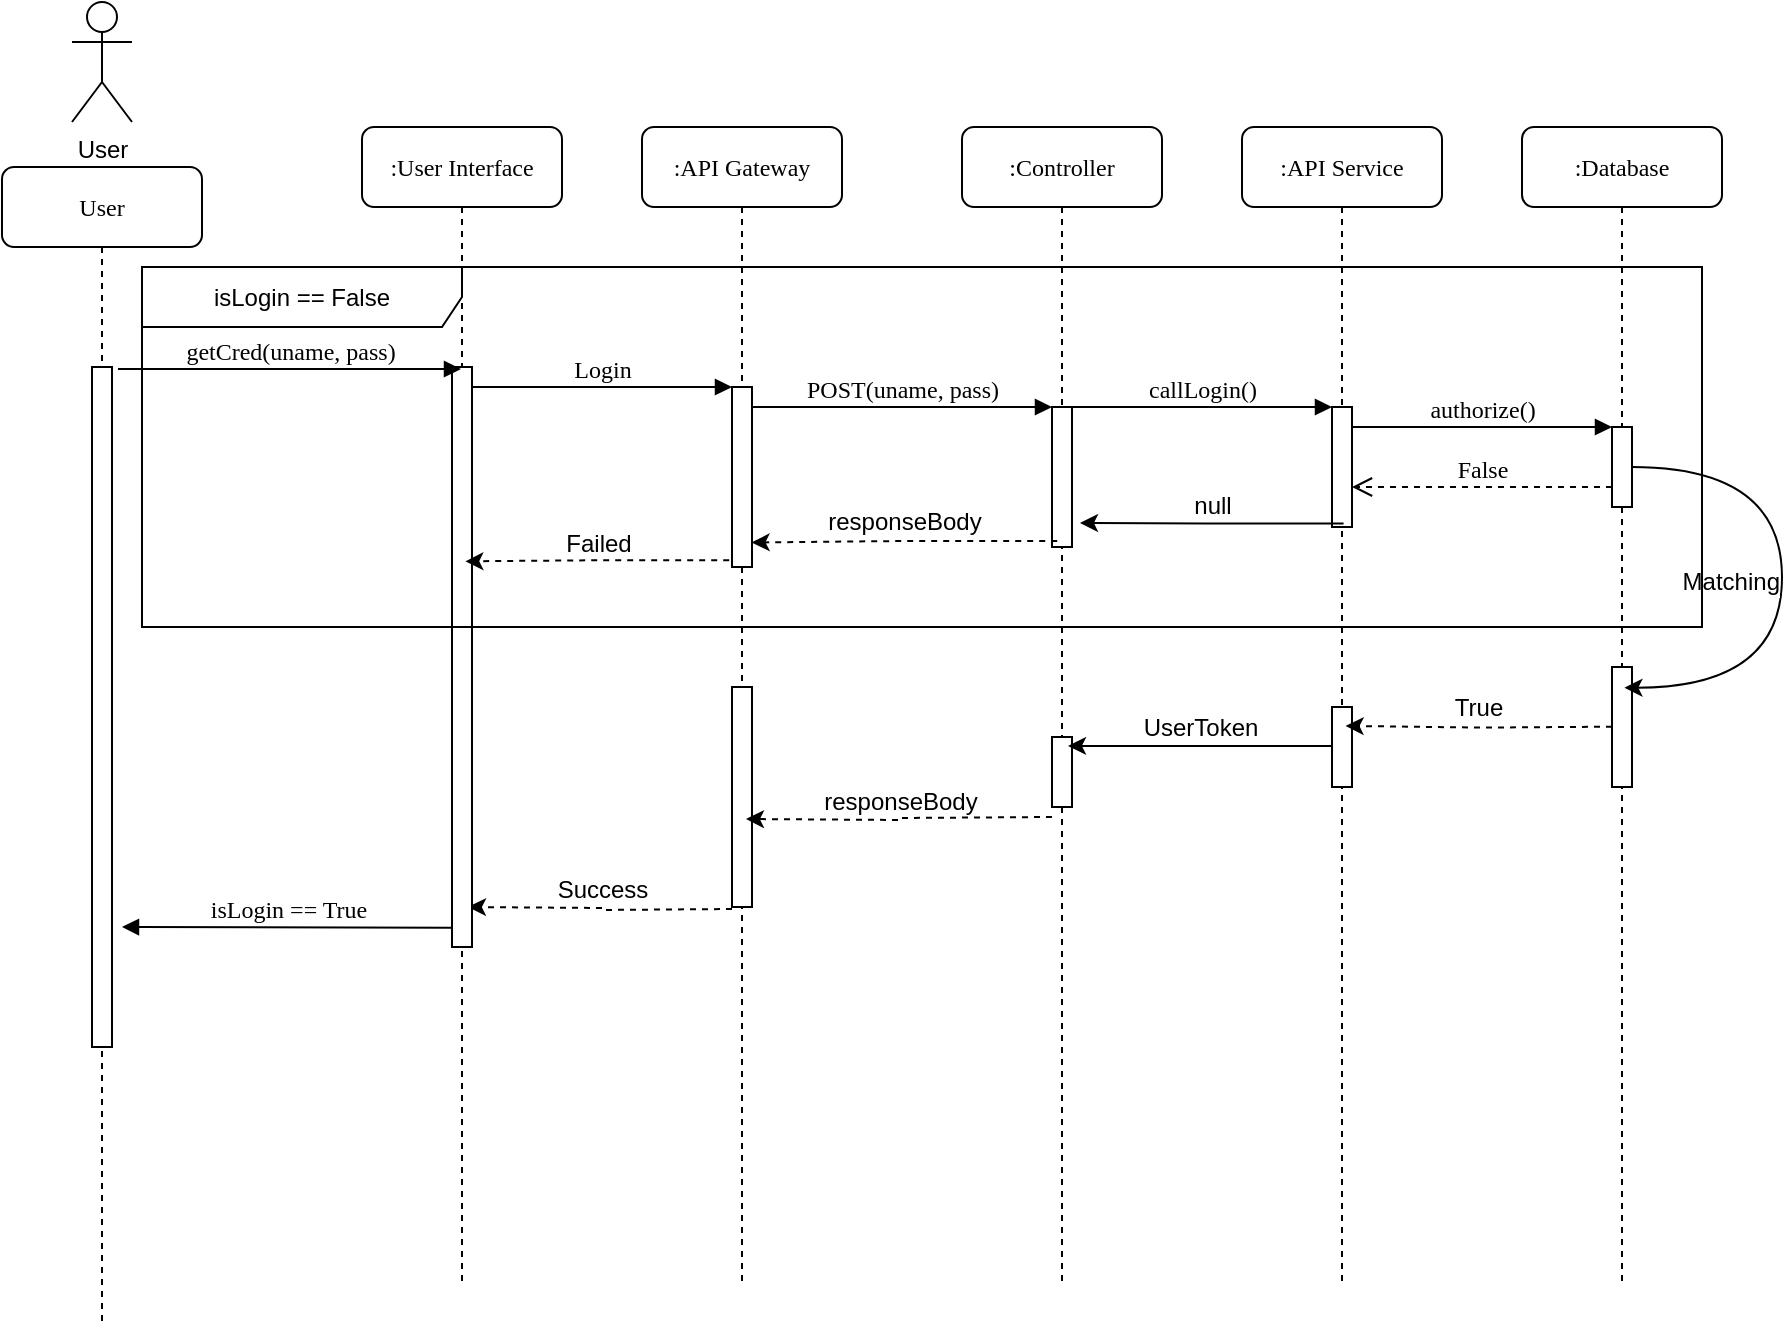 <mxfile version="26.0.9">
  <diagram name="Page-1" id="13e1069c-82ec-6db2-03f1-153e76fe0fe0">
    <mxGraphModel dx="2267" dy="677" grid="1" gridSize="10" guides="1" tooltips="1" connect="1" arrows="1" fold="1" page="1" pageScale="1" pageWidth="1100" pageHeight="850" background="none" math="0" shadow="0">
      <root>
        <mxCell id="0" />
        <mxCell id="1" parent="0" />
        <mxCell id="7baba1c4bc27f4b0-2" value=":API Gateway" style="shape=umlLifeline;perimeter=lifelinePerimeter;whiteSpace=wrap;html=1;container=1;collapsible=0;recursiveResize=0;outlineConnect=0;rounded=1;shadow=0;comic=0;labelBackgroundColor=none;strokeWidth=1;fontFamily=Verdana;fontSize=12;align=center;" parent="1" vertex="1">
          <mxGeometry x="-690" y="132.5" width="100" height="580" as="geometry" />
        </mxCell>
        <mxCell id="7baba1c4bc27f4b0-10" value="" style="html=1;points=[];perimeter=orthogonalPerimeter;rounded=0;shadow=0;comic=0;labelBackgroundColor=none;strokeWidth=1;fontFamily=Verdana;fontSize=12;align=center;" parent="7baba1c4bc27f4b0-2" vertex="1">
          <mxGeometry x="45" y="130" width="10" height="90" as="geometry" />
        </mxCell>
        <mxCell id="YVdvPPxdHfGeK-hE5Oa_-15" value="" style="html=1;points=[];perimeter=orthogonalPerimeter;rounded=0;shadow=0;comic=0;labelBackgroundColor=none;strokeWidth=1;fontFamily=Verdana;fontSize=12;align=center;" vertex="1" parent="7baba1c4bc27f4b0-2">
          <mxGeometry x="45" y="280" width="10" height="110" as="geometry" />
        </mxCell>
        <mxCell id="YVdvPPxdHfGeK-hE5Oa_-20" value="Success" style="edgeStyle=orthogonalEdgeStyle;rounded=0;orthogonalLoop=1;jettySize=auto;html=1;fontSize=12;labelPosition=center;verticalLabelPosition=top;align=center;verticalAlign=bottom;dashed=1;exitX=-0.14;exitY=0.962;exitDx=0;exitDy=0;exitPerimeter=0;entryX=0.74;entryY=0.228;entryDx=0;entryDy=0;entryPerimeter=0;" edge="1" parent="7baba1c4bc27f4b0-2">
          <mxGeometry relative="1" as="geometry">
            <mxPoint x="45" y="391" as="sourcePoint" />
            <mxPoint x="-87" y="390" as="targetPoint" />
          </mxGeometry>
        </mxCell>
        <mxCell id="7baba1c4bc27f4b0-3" value=":Controller" style="shape=umlLifeline;perimeter=lifelinePerimeter;whiteSpace=wrap;html=1;container=1;collapsible=0;recursiveResize=0;outlineConnect=0;rounded=1;shadow=0;comic=0;labelBackgroundColor=none;strokeWidth=1;fontFamily=Verdana;fontSize=12;align=center;" parent="1" vertex="1">
          <mxGeometry x="-530" y="132.5" width="100" height="580" as="geometry" />
        </mxCell>
        <mxCell id="7baba1c4bc27f4b0-13" value="" style="html=1;points=[];perimeter=orthogonalPerimeter;rounded=0;shadow=0;comic=0;labelBackgroundColor=none;strokeWidth=1;fontFamily=Verdana;fontSize=12;align=center;" parent="7baba1c4bc27f4b0-3" vertex="1">
          <mxGeometry x="45" y="140" width="10" height="70" as="geometry" />
        </mxCell>
        <mxCell id="YVdvPPxdHfGeK-hE5Oa_-14" value="" style="html=1;points=[];perimeter=orthogonalPerimeter;rounded=0;shadow=0;comic=0;labelBackgroundColor=none;strokeWidth=1;fontFamily=Verdana;fontSize=12;align=center;" vertex="1" parent="7baba1c4bc27f4b0-3">
          <mxGeometry x="45" y="305" width="10" height="35" as="geometry" />
        </mxCell>
        <mxCell id="YVdvPPxdHfGeK-hE5Oa_-19" value="responseBody" style="edgeStyle=orthogonalEdgeStyle;rounded=0;orthogonalLoop=1;jettySize=auto;html=1;entryX=0.98;entryY=0.864;entryDx=0;entryDy=0;entryPerimeter=0;fontSize=12;labelPosition=center;verticalLabelPosition=top;align=center;verticalAlign=bottom;dashed=1;exitX=0.26;exitY=0.957;exitDx=0;exitDy=0;exitPerimeter=0;" edge="1" parent="7baba1c4bc27f4b0-3">
          <mxGeometry relative="1" as="geometry">
            <mxPoint x="45" y="345" as="sourcePoint" />
            <mxPoint x="-108" y="346" as="targetPoint" />
          </mxGeometry>
        </mxCell>
        <mxCell id="7baba1c4bc27f4b0-4" value=":API Service" style="shape=umlLifeline;perimeter=lifelinePerimeter;whiteSpace=wrap;html=1;container=1;collapsible=0;recursiveResize=0;outlineConnect=0;rounded=1;shadow=0;comic=0;labelBackgroundColor=none;strokeWidth=1;fontFamily=Verdana;fontSize=12;align=center;" parent="1" vertex="1">
          <mxGeometry x="-390" y="132.5" width="100" height="580" as="geometry" />
        </mxCell>
        <mxCell id="7baba1c4bc27f4b0-22" value="" style="html=1;points=[];perimeter=orthogonalPerimeter;rounded=0;shadow=0;comic=0;labelBackgroundColor=none;strokeWidth=1;fontFamily=Verdana;fontSize=12;align=center;" parent="7baba1c4bc27f4b0-4" vertex="1">
          <mxGeometry x="45" y="290" width="10" height="40" as="geometry" />
        </mxCell>
        <mxCell id="YVdvPPxdHfGeK-hE5Oa_-18" value="UserToken" style="edgeStyle=orthogonalEdgeStyle;rounded=0;orthogonalLoop=1;jettySize=auto;html=1;fontSize=12;exitX=0.58;exitY=0.97;exitDx=0;exitDy=0;exitPerimeter=0;labelPosition=center;verticalLabelPosition=top;align=center;verticalAlign=bottom;" edge="1" parent="7baba1c4bc27f4b0-4">
          <mxGeometry relative="1" as="geometry">
            <mxPoint x="45" y="309.44" as="sourcePoint" />
            <mxPoint x="-87" y="309.44" as="targetPoint" />
          </mxGeometry>
        </mxCell>
        <mxCell id="7baba1c4bc27f4b0-5" value=":Database" style="shape=umlLifeline;perimeter=lifelinePerimeter;whiteSpace=wrap;html=1;container=1;collapsible=0;recursiveResize=0;outlineConnect=0;rounded=1;shadow=0;comic=0;labelBackgroundColor=none;strokeWidth=1;fontFamily=Verdana;fontSize=12;align=center;" parent="1" vertex="1">
          <mxGeometry x="-250" y="132.5" width="100" height="580" as="geometry" />
        </mxCell>
        <mxCell id="YVdvPPxdHfGeK-hE5Oa_-16" value="" style="html=1;points=[];perimeter=orthogonalPerimeter;rounded=0;shadow=0;comic=0;labelBackgroundColor=none;strokeWidth=1;fontFamily=Verdana;fontSize=12;align=center;" vertex="1" parent="7baba1c4bc27f4b0-5">
          <mxGeometry x="45" y="270" width="10" height="60" as="geometry" />
        </mxCell>
        <mxCell id="YVdvPPxdHfGeK-hE5Oa_-17" value="True" style="edgeStyle=orthogonalEdgeStyle;rounded=0;orthogonalLoop=1;jettySize=auto;html=1;exitX=0.02;exitY=0.94;exitDx=0;exitDy=0;exitPerimeter=0;labelPosition=center;verticalLabelPosition=top;align=center;verticalAlign=bottom;fontSize=12;dashed=1;" edge="1" parent="7baba1c4bc27f4b0-5">
          <mxGeometry relative="1" as="geometry">
            <mxPoint x="45.0" y="299.84" as="sourcePoint" />
            <mxPoint x="-88.2" y="299.44" as="targetPoint" />
          </mxGeometry>
        </mxCell>
        <mxCell id="7baba1c4bc27f4b0-8" value=":User Interface" style="shape=umlLifeline;perimeter=lifelinePerimeter;whiteSpace=wrap;html=1;container=1;collapsible=0;recursiveResize=0;outlineConnect=0;rounded=1;shadow=0;comic=0;labelBackgroundColor=none;strokeWidth=1;fontFamily=Verdana;fontSize=12;align=center;" parent="1" vertex="1">
          <mxGeometry x="-830" y="132.5" width="100" height="580" as="geometry" />
        </mxCell>
        <mxCell id="7baba1c4bc27f4b0-9" value="" style="html=1;points=[];perimeter=orthogonalPerimeter;rounded=0;shadow=0;comic=0;labelBackgroundColor=none;strokeWidth=1;fontFamily=Verdana;fontSize=12;align=center;" parent="7baba1c4bc27f4b0-8" vertex="1">
          <mxGeometry x="45" y="120" width="10" height="290" as="geometry" />
        </mxCell>
        <mxCell id="7baba1c4bc27f4b0-16" value="" style="html=1;points=[];perimeter=orthogonalPerimeter;rounded=0;shadow=0;comic=0;labelBackgroundColor=none;strokeWidth=1;fontFamily=Verdana;fontSize=12;align=center;" parent="1" vertex="1">
          <mxGeometry x="-345" y="272.5" width="10" height="60" as="geometry" />
        </mxCell>
        <mxCell id="7baba1c4bc27f4b0-17" value="callLogin()" style="html=1;verticalAlign=bottom;endArrow=block;labelBackgroundColor=none;fontFamily=Verdana;fontSize=12;edgeStyle=elbowEdgeStyle;elbow=vertical;" parent="1" source="7baba1c4bc27f4b0-13" target="7baba1c4bc27f4b0-16" edge="1">
          <mxGeometry relative="1" as="geometry">
            <mxPoint x="-420" y="272.5" as="sourcePoint" />
            <Array as="points">
              <mxPoint x="-470" y="272.5" />
            </Array>
          </mxGeometry>
        </mxCell>
        <mxCell id="YVdvPPxdHfGeK-hE5Oa_-13" value="Matching" style="edgeStyle=orthogonalEdgeStyle;rounded=0;orthogonalLoop=1;jettySize=auto;html=1;curved=1;fontSize=12;labelPosition=left;verticalLabelPosition=middle;align=right;verticalAlign=middle;entryX=0.622;entryY=0.172;entryDx=0;entryDy=0;entryPerimeter=0;" edge="1" parent="1" source="7baba1c4bc27f4b0-19" target="YVdvPPxdHfGeK-hE5Oa_-16">
          <mxGeometry relative="1" as="geometry">
            <mxPoint x="-280" y="492.5" as="targetPoint" />
            <Array as="points">
              <mxPoint x="-120" y="302.5" />
              <mxPoint x="-120" y="412.5" />
            </Array>
          </mxGeometry>
        </mxCell>
        <mxCell id="7baba1c4bc27f4b0-19" value="" style="html=1;points=[];perimeter=orthogonalPerimeter;rounded=0;shadow=0;comic=0;labelBackgroundColor=none;strokeWidth=1;fontFamily=Verdana;fontSize=12;align=center;" parent="1" vertex="1">
          <mxGeometry x="-205" y="282.5" width="10" height="40" as="geometry" />
        </mxCell>
        <mxCell id="7baba1c4bc27f4b0-20" value="authorize()" style="html=1;verticalAlign=bottom;endArrow=block;entryX=0;entryY=0;labelBackgroundColor=none;fontFamily=Verdana;fontSize=12;edgeStyle=elbowEdgeStyle;elbow=vertical;" parent="1" source="7baba1c4bc27f4b0-16" target="7baba1c4bc27f4b0-19" edge="1">
          <mxGeometry relative="1" as="geometry">
            <mxPoint x="-280" y="282.5" as="sourcePoint" />
          </mxGeometry>
        </mxCell>
        <mxCell id="7baba1c4bc27f4b0-21" value="False" style="html=1;verticalAlign=bottom;endArrow=open;dashed=1;endSize=8;labelBackgroundColor=none;fontFamily=Verdana;fontSize=12;edgeStyle=elbowEdgeStyle;elbow=horizontal;" parent="1" source="7baba1c4bc27f4b0-19" target="7baba1c4bc27f4b0-16" edge="1">
          <mxGeometry relative="1" as="geometry">
            <mxPoint x="-280" y="358.5" as="targetPoint" />
            <Array as="points">
              <mxPoint x="-260" y="312.5" />
              <mxPoint x="-230" y="312.5" />
            </Array>
          </mxGeometry>
        </mxCell>
        <mxCell id="7baba1c4bc27f4b0-11" value="Login" style="html=1;verticalAlign=bottom;endArrow=block;entryX=0;entryY=0;labelBackgroundColor=none;fontFamily=Verdana;fontSize=12;edgeStyle=elbowEdgeStyle;elbow=vertical;" parent="1" source="7baba1c4bc27f4b0-9" target="7baba1c4bc27f4b0-10" edge="1">
          <mxGeometry relative="1" as="geometry">
            <mxPoint x="-710" y="242.5" as="sourcePoint" />
          </mxGeometry>
        </mxCell>
        <mxCell id="7baba1c4bc27f4b0-14" value="POST(uname, pass)" style="html=1;verticalAlign=bottom;endArrow=block;entryX=0;entryY=0;labelBackgroundColor=none;fontFamily=Verdana;fontSize=12;edgeStyle=elbowEdgeStyle;elbow=vertical;" parent="1" source="7baba1c4bc27f4b0-10" target="7baba1c4bc27f4b0-13" edge="1">
          <mxGeometry relative="1" as="geometry">
            <mxPoint x="-560" y="252.5" as="sourcePoint" />
          </mxGeometry>
        </mxCell>
        <mxCell id="YVdvPPxdHfGeK-hE5Oa_-1" value="User" style="shape=umlLifeline;perimeter=lifelinePerimeter;whiteSpace=wrap;html=1;container=1;collapsible=0;recursiveResize=0;outlineConnect=0;rounded=1;shadow=0;comic=0;labelBackgroundColor=none;strokeWidth=1;fontFamily=Verdana;fontSize=12;align=center;" vertex="1" parent="1">
          <mxGeometry x="-1010" y="152.5" width="100" height="580" as="geometry" />
        </mxCell>
        <mxCell id="YVdvPPxdHfGeK-hE5Oa_-2" value="" style="html=1;points=[];perimeter=orthogonalPerimeter;rounded=0;shadow=0;comic=0;labelBackgroundColor=none;strokeWidth=1;fontFamily=Verdana;fontSize=12;align=center;" vertex="1" parent="YVdvPPxdHfGeK-hE5Oa_-1">
          <mxGeometry x="45" y="100" width="10" height="340" as="geometry" />
        </mxCell>
        <mxCell id="YVdvPPxdHfGeK-hE5Oa_-4" value="User" style="shape=umlActor;verticalLabelPosition=bottom;verticalAlign=top;html=1;outlineConnect=0;" vertex="1" parent="1">
          <mxGeometry x="-975" y="70" width="30" height="60" as="geometry" />
        </mxCell>
        <mxCell id="YVdvPPxdHfGeK-hE5Oa_-7" value="getCred(uname, pass)" style="html=1;verticalAlign=bottom;endArrow=block;labelBackgroundColor=none;fontFamily=Verdana;fontSize=12;edgeStyle=elbowEdgeStyle;elbow=vertical;exitX=1.3;exitY=0.003;exitDx=0;exitDy=0;exitPerimeter=0;" edge="1" parent="1" source="YVdvPPxdHfGeK-hE5Oa_-2" target="7baba1c4bc27f4b0-8">
          <mxGeometry relative="1" as="geometry">
            <mxPoint x="-945" y="252.5" as="sourcePoint" />
            <mxPoint x="-815" y="252.5" as="targetPoint" />
          </mxGeometry>
        </mxCell>
        <mxCell id="YVdvPPxdHfGeK-hE5Oa_-9" value="null" style="edgeStyle=orthogonalEdgeStyle;rounded=0;orthogonalLoop=1;jettySize=auto;html=1;fontSize=12;exitX=0.58;exitY=0.97;exitDx=0;exitDy=0;exitPerimeter=0;labelPosition=center;verticalLabelPosition=top;align=center;verticalAlign=bottom;" edge="1" parent="1" source="7baba1c4bc27f4b0-16">
          <mxGeometry relative="1" as="geometry">
            <mxPoint x="-350" y="302.5" as="sourcePoint" />
            <mxPoint x="-471" y="330.5" as="targetPoint" />
          </mxGeometry>
        </mxCell>
        <mxCell id="YVdvPPxdHfGeK-hE5Oa_-10" value="responseBody" style="edgeStyle=orthogonalEdgeStyle;rounded=0;orthogonalLoop=1;jettySize=auto;html=1;entryX=0.98;entryY=0.864;entryDx=0;entryDy=0;entryPerimeter=0;fontSize=12;labelPosition=center;verticalLabelPosition=top;align=center;verticalAlign=bottom;dashed=1;exitX=0.26;exitY=0.957;exitDx=0;exitDy=0;exitPerimeter=0;" edge="1" parent="1" source="7baba1c4bc27f4b0-13" target="7baba1c4bc27f4b0-10">
          <mxGeometry relative="1" as="geometry" />
        </mxCell>
        <mxCell id="YVdvPPxdHfGeK-hE5Oa_-11" value="Failed" style="edgeStyle=orthogonalEdgeStyle;rounded=0;orthogonalLoop=1;jettySize=auto;html=1;fontSize=12;labelPosition=center;verticalLabelPosition=top;align=center;verticalAlign=bottom;dashed=1;exitX=-0.14;exitY=0.962;exitDx=0;exitDy=0;exitPerimeter=0;entryX=0.667;entryY=0.335;entryDx=0;entryDy=0;entryPerimeter=0;" edge="1" parent="1" source="7baba1c4bc27f4b0-10" target="7baba1c4bc27f4b0-9">
          <mxGeometry relative="1" as="geometry">
            <mxPoint x="-637" y="349.5" as="sourcePoint" />
            <mxPoint x="-780" y="352.5" as="targetPoint" />
          </mxGeometry>
        </mxCell>
        <mxCell id="YVdvPPxdHfGeK-hE5Oa_-12" value="isLogin == False" style="shape=umlFrame;whiteSpace=wrap;html=1;pointerEvents=0;recursiveResize=0;container=1;collapsible=0;width=160;" vertex="1" parent="1">
          <mxGeometry x="-940" y="202.5" width="780" height="180" as="geometry" />
        </mxCell>
        <mxCell id="YVdvPPxdHfGeK-hE5Oa_-21" value="isLogin == True" style="html=1;verticalAlign=bottom;endArrow=block;labelBackgroundColor=none;fontFamily=Verdana;fontSize=12;edgeStyle=elbowEdgeStyle;elbow=vertical;" edge="1" parent="1">
          <mxGeometry relative="1" as="geometry">
            <mxPoint x="-785.28" y="532.922" as="sourcePoint" />
            <mxPoint x="-950" y="532.5" as="targetPoint" />
          </mxGeometry>
        </mxCell>
      </root>
    </mxGraphModel>
  </diagram>
</mxfile>

